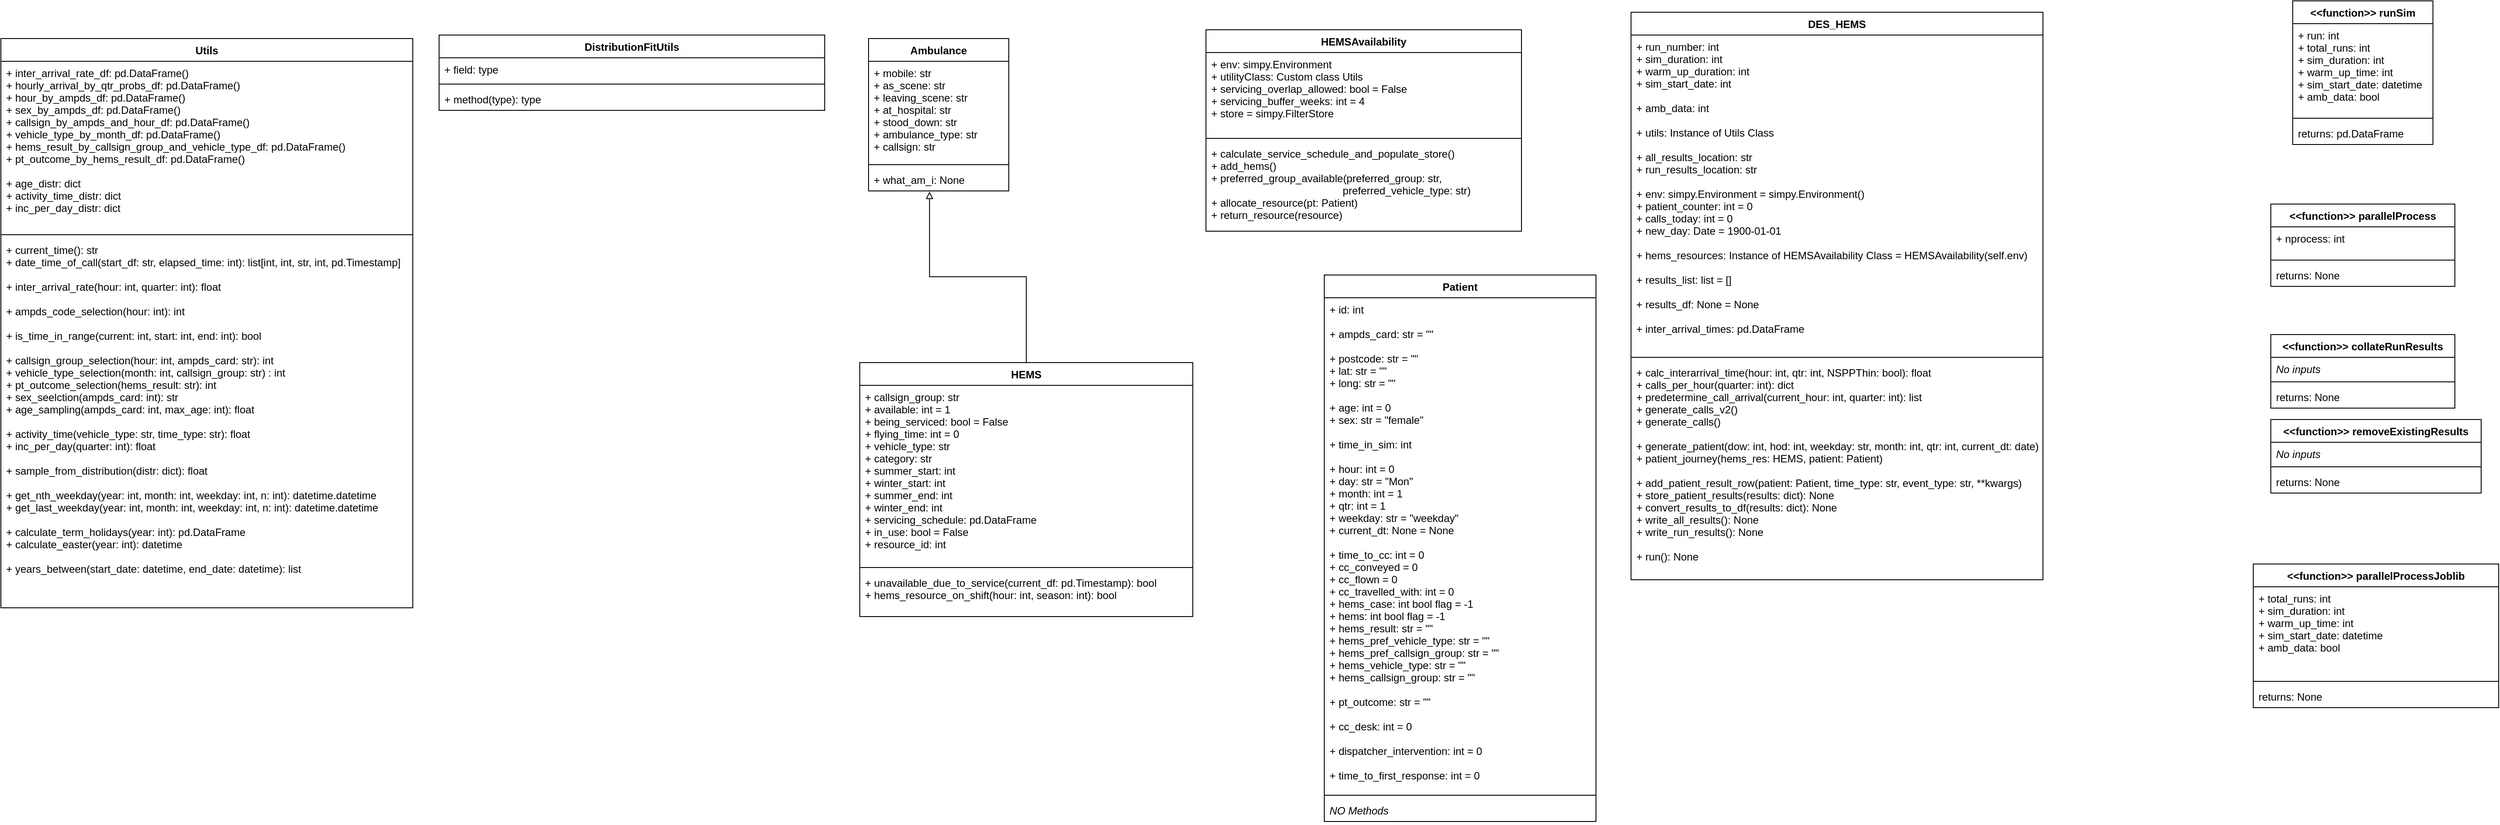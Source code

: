 <mxfile>
    <diagram id="Uhb_bpezcjr28JnNViiC" name="Page-1">
        <mxGraphModel dx="2440" dy="1020" grid="1" gridSize="10" guides="1" tooltips="1" connect="1" arrows="1" fold="1" page="0" pageScale="1" pageWidth="850" pageHeight="1100" math="0" shadow="0">
            <root>
                <mxCell id="0"/>
                <mxCell id="1" parent="0"/>
                <UserObject label="Ambulance" tooltip="This class defines an 'Ambulance'; effectively any resource that responds to a patient/incident. This includes HEMS, which is a child class of Ambulance." id="2">
                    <mxCell style="swimlane;fontStyle=1;align=center;verticalAlign=top;childLayout=stackLayout;horizontal=1;startSize=26;horizontalStack=0;resizeParent=1;resizeParentMax=0;resizeLast=0;collapsible=1;marginBottom=0;" vertex="1" parent="1">
                        <mxGeometry x="40" y="50" width="160" height="174" as="geometry"/>
                    </mxCell>
                </UserObject>
                <mxCell id="3" value="+ mobile: str&#10;+ as_scene: str&#10;+ leaving_scene: str&#10;+ at_hospital: str&#10;+ stood_down: str&#10;+ ambulance_type: str&#10;+ callsign: str" style="text;strokeColor=none;fillColor=none;align=left;verticalAlign=top;spacingLeft=4;spacingRight=4;overflow=hidden;rotatable=0;points=[[0,0.5],[1,0.5]];portConstraint=eastwest;" vertex="1" parent="2">
                    <mxGeometry y="26" width="160" height="114" as="geometry"/>
                </mxCell>
                <mxCell id="4" value="" style="line;strokeWidth=1;fillColor=none;align=left;verticalAlign=middle;spacingTop=-1;spacingLeft=3;spacingRight=3;rotatable=0;labelPosition=right;points=[];portConstraint=eastwest;strokeColor=inherit;" vertex="1" parent="2">
                    <mxGeometry y="140" width="160" height="8" as="geometry"/>
                </mxCell>
                <mxCell id="5" value="+ what_am_i: None" style="text;strokeColor=none;fillColor=none;align=left;verticalAlign=top;spacingLeft=4;spacingRight=4;overflow=hidden;rotatable=0;points=[[0,0.5],[1,0.5]];portConstraint=eastwest;" vertex="1" parent="2">
                    <mxGeometry y="148" width="160" height="26" as="geometry"/>
                </mxCell>
                <UserObject label="HEMS" tooltip="This class defines a HEMS resource" id="6">
                    <mxCell style="swimlane;fontStyle=1;align=center;verticalAlign=top;childLayout=stackLayout;horizontal=1;startSize=26;horizontalStack=0;resizeParent=1;resizeParentMax=0;resizeLast=0;collapsible=1;marginBottom=0;" vertex="1" parent="1">
                        <mxGeometry x="30" y="420" width="380" height="290" as="geometry"/>
                    </mxCell>
                </UserObject>
                <mxCell id="7" value="+ callsign_group: str&#10;+ available: int = 1&#10;+ being_serviced: bool = False&#10;+ flying_time: int = 0&#10;+ vehicle_type: str&#10;+ category: str&#10;+ summer_start: int&#10;+ winter_start: int&#10;+ summer_end: int&#10;+ winter_end: int&#10;+ servicing_schedule: pd.DataFrame&#10;+ in_use: bool = False&#10;+ resource_id: int" style="text;strokeColor=none;fillColor=none;align=left;verticalAlign=top;spacingLeft=4;spacingRight=4;overflow=hidden;rotatable=0;points=[[0,0.5],[1,0.5]];portConstraint=eastwest;" vertex="1" parent="6">
                    <mxGeometry y="26" width="380" height="204" as="geometry"/>
                </mxCell>
                <mxCell id="8" value="" style="line;strokeWidth=1;fillColor=none;align=left;verticalAlign=middle;spacingTop=-1;spacingLeft=3;spacingRight=3;rotatable=0;labelPosition=right;points=[];portConstraint=eastwest;strokeColor=inherit;" vertex="1" parent="6">
                    <mxGeometry y="230" width="380" height="8" as="geometry"/>
                </mxCell>
                <mxCell id="9" value="+ unavailable_due_to_service(current_df: pd.Timestamp): bool&#10;+ hems_resource_on_shift(hour: int, season: int): bool" style="text;strokeColor=none;fillColor=none;align=left;verticalAlign=top;spacingLeft=4;spacingRight=4;overflow=hidden;rotatable=0;points=[[0,0.5],[1,0.5]];portConstraint=eastwest;" vertex="1" parent="6">
                    <mxGeometry y="238" width="380" height="52" as="geometry"/>
                </mxCell>
                <mxCell id="10" style="edgeStyle=orthogonalEdgeStyle;html=1;exitX=0.435;exitY=1.026;exitDx=0;exitDy=0;entryX=0.5;entryY=0;entryDx=0;entryDy=0;endArrow=none;endFill=0;rounded=0;startArrow=block;startFill=0;exitPerimeter=0;" edge="1" parent="1" source="5" target="6">
                    <mxGeometry relative="1" as="geometry"/>
                </mxCell>
                <UserObject label="HEMSAvailability" tooltip="This class is a filter store which can provide HEMS resources based on the time of day and servicing schedule" id="11">
                    <mxCell style="swimlane;fontStyle=1;align=center;verticalAlign=top;childLayout=stackLayout;horizontal=1;startSize=26;horizontalStack=0;resizeParent=1;resizeParentMax=0;resizeLast=0;collapsible=1;marginBottom=0;" vertex="1" parent="1">
                        <mxGeometry x="425" y="40" width="360" height="230" as="geometry"/>
                    </mxCell>
                </UserObject>
                <mxCell id="12" value="+ env: simpy.Environment&#10;+ utilityClass: Custom class Utils&#10;+ servicing_overlap_allowed: bool = False&#10;+ servicing_buffer_weeks: int = 4&#10;+ store = simpy.FilterStore&#10;" style="text;strokeColor=none;fillColor=none;align=left;verticalAlign=top;spacingLeft=4;spacingRight=4;overflow=hidden;rotatable=0;points=[[0,0.5],[1,0.5]];portConstraint=eastwest;" vertex="1" parent="11">
                    <mxGeometry y="26" width="360" height="94" as="geometry"/>
                </mxCell>
                <mxCell id="13" value="" style="line;strokeWidth=1;fillColor=none;align=left;verticalAlign=middle;spacingTop=-1;spacingLeft=3;spacingRight=3;rotatable=0;labelPosition=right;points=[];portConstraint=eastwest;strokeColor=inherit;" vertex="1" parent="11">
                    <mxGeometry y="120" width="360" height="8" as="geometry"/>
                </mxCell>
                <mxCell id="14" value="+ calculate_service_schedule_and_populate_store()&#10;+ add_hems()&#10;+ preferred_group_available(preferred_group: str, &#10;                                              preferred_vehicle_type: str)&#10;+ allocate_resource(pt: Patient)&#10;+ return_resource(resource)" style="text;strokeColor=none;fillColor=none;align=left;verticalAlign=top;spacingLeft=4;spacingRight=4;overflow=hidden;rotatable=0;points=[[0,0.5],[1,0.5]];portConstraint=eastwest;" vertex="1" parent="11">
                    <mxGeometry y="128" width="360" height="102" as="geometry"/>
                </mxCell>
                <mxCell id="15" value="Patient" style="swimlane;fontStyle=1;align=center;verticalAlign=top;childLayout=stackLayout;horizontal=1;startSize=26;horizontalStack=0;resizeParent=1;resizeParentMax=0;resizeLast=0;collapsible=1;marginBottom=0;" vertex="1" parent="1">
                    <mxGeometry x="560" y="320" width="310" height="624" as="geometry"/>
                </mxCell>
                <mxCell id="16" value="+ id: int&#10;&#10;+ ampds_card: str = &quot;&quot;&#10;&#10;+ postcode: str = &quot;&quot;&#10;+ lat: str = &quot;&quot;&#10;+ long: str = &quot;&quot;&#10;&#10;+ age: int = 0&#10;+ sex: str = &quot;female&quot;&#10;&#10;+ time_in_sim: int&#10;&#10;+ hour: int = 0&#10;+ day: str = &quot;Mon&quot;&#10;+ month: int = 1&#10;+ qtr: int = 1&#10;+ weekday: str = &quot;weekday&quot;&#10;+ current_dt: None = None&#10;&#10;+ time_to_cc: int = 0&#10;+ cc_conveyed = 0&#10;+ cc_flown = 0&#10;+ cc_travelled_with: int = 0&#10;+ hems_case: int bool flag = -1&#10;+ hems: int bool flag = -1&#10;+ hems_result: str = &quot;&quot;&#10;+ hems_pref_vehicle_type: str = &quot;&quot;&#10;+ hems_pref_callsign_group: str = &quot;&quot;&#10;+ hems_vehicle_type: str = &quot;&quot;&#10;+ hems_callsign_group: str = &quot;&quot;&#10;&#10;+ pt_outcome: str = &quot;&quot;&#10;&#10;+ cc_desk: int = 0&#10;&#10;+ dispatcher_intervention: int = 0&#10;&#10;+ time_to_first_response: int = 0" style="text;strokeColor=none;fillColor=none;align=left;verticalAlign=top;spacingLeft=4;spacingRight=4;overflow=hidden;rotatable=0;points=[[0,0.5],[1,0.5]];portConstraint=eastwest;" vertex="1" parent="15">
                    <mxGeometry y="26" width="310" height="564" as="geometry"/>
                </mxCell>
                <mxCell id="17" value="" style="line;strokeWidth=1;fillColor=none;align=left;verticalAlign=middle;spacingTop=-1;spacingLeft=3;spacingRight=3;rotatable=0;labelPosition=right;points=[];portConstraint=eastwest;strokeColor=inherit;" vertex="1" parent="15">
                    <mxGeometry y="590" width="310" height="8" as="geometry"/>
                </mxCell>
                <mxCell id="18" value="NO Methods" style="text;strokeColor=none;fillColor=none;align=left;verticalAlign=top;spacingLeft=4;spacingRight=4;overflow=hidden;rotatable=0;points=[[0,0.5],[1,0.5]];portConstraint=eastwest;fontStyle=2" vertex="1" parent="15">
                    <mxGeometry y="598" width="310" height="26" as="geometry"/>
                </mxCell>
                <mxCell id="20" value="DES_HEMS" style="swimlane;fontStyle=1;align=center;verticalAlign=top;childLayout=stackLayout;horizontal=1;startSize=26;horizontalStack=0;resizeParent=1;resizeParentMax=0;resizeLast=0;collapsible=1;marginBottom=0;" vertex="1" parent="1">
                    <mxGeometry x="910" y="20" width="470" height="648" as="geometry"/>
                </mxCell>
                <mxCell id="21" value="+ run_number: int&#10;+ sim_duration: int&#10;+ warm_up_duration: int&#10;+ sim_start_date: int&#10;&#10;+ amb_data: int&#10;&#10;+ utils: Instance of Utils Class&#10;&#10;+ all_results_location: str&#10;+ run_results_location: str&#10;&#10;+ env: simpy.Environment = simpy.Environment() &#10;+ patient_counter: int = 0&#10;+ calls_today: int = 0&#10;+ new_day: Date = 1900-01-01&#10;&#10;+ hems_resources: Instance of HEMSAvailability Class = HEMSAvailability(self.env)&#10;&#10;+ results_list: list = []&#10;&#10;+ results_df: None = None&#10;&#10;+ inter_arrival_times: pd.DataFrame" style="text;strokeColor=none;fillColor=none;align=left;verticalAlign=top;spacingLeft=4;spacingRight=4;overflow=hidden;rotatable=0;points=[[0,0.5],[1,0.5]];portConstraint=eastwest;" vertex="1" parent="20">
                    <mxGeometry y="26" width="470" height="364" as="geometry"/>
                </mxCell>
                <mxCell id="22" value="" style="line;strokeWidth=1;fillColor=none;align=left;verticalAlign=middle;spacingTop=-1;spacingLeft=3;spacingRight=3;rotatable=0;labelPosition=right;points=[];portConstraint=eastwest;strokeColor=inherit;" vertex="1" parent="20">
                    <mxGeometry y="390" width="470" height="8" as="geometry"/>
                </mxCell>
                <mxCell id="23" value="+ calc_interarrival_time(hour: int, qtr: int, NSPPThin: bool): float&#10;+ calls_per_hour(quarter: int): dict&#10;+ predetermine_call_arrival(current_hour: int, quarter: int): list&#10;+ generate_calls_v2()&#10;+ generate_calls()&#10;&#10;+ generate_patient(dow: int, hod: int, weekday: str, month: int, qtr: int, current_dt: date)&#10;+ patient_journey(hems_res: HEMS, patient: Patient)&#10;&#10;+ add_patient_result_row(patient: Patient, time_type: str, event_type: str, **kwargs)&#10;+ store_patient_results(results: dict): None&#10;+ convert_results_to_df(results: dict): None&#10;+ write_all_results(): None&#10;+ write_run_results(): None&#10;&#10;+ run(): None" style="text;strokeColor=none;fillColor=none;align=left;verticalAlign=top;spacingLeft=4;spacingRight=4;overflow=hidden;rotatable=0;points=[[0,0.5],[1,0.5]];portConstraint=eastwest;" vertex="1" parent="20">
                    <mxGeometry y="398" width="470" height="250" as="geometry"/>
                </mxCell>
                <mxCell id="28" value="Utils" style="swimlane;fontStyle=1;align=center;verticalAlign=top;childLayout=stackLayout;horizontal=1;startSize=26;horizontalStack=0;resizeParent=1;resizeParentMax=0;resizeLast=0;collapsible=1;marginBottom=0;" vertex="1" parent="1">
                    <mxGeometry x="-950" y="50" width="470" height="650" as="geometry"/>
                </mxCell>
                <mxCell id="29" value="+ inter_arrival_rate_df: pd.DataFrame()&#10;+ hourly_arrival_by_qtr_probs_df: pd.DataFrame()&#10;+ hour_by_ampds_df: pd.DataFrame()&#10;+ sex_by_ampds_df: pd.DataFrame()&#10;+ callsign_by_ampds_and_hour_df: pd.DataFrame()&#10;+ vehicle_type_by_month_df: pd.DataFrame()&#10;+ hems_result_by_callsign_group_and_vehicle_type_df: pd.DataFrame()&#10;+ pt_outcome_by_hems_result_df: pd.DataFrame()&#10;&#10;+ age_distr: dict&#10;+ activity_time_distr: dict&#10;+ inc_per_day_distr: dict&#10;&#10;" style="text;strokeColor=none;fillColor=none;align=left;verticalAlign=top;spacingLeft=4;spacingRight=4;overflow=hidden;rotatable=0;points=[[0,0.5],[1,0.5]];portConstraint=eastwest;" vertex="1" parent="28">
                    <mxGeometry y="26" width="470" height="194" as="geometry"/>
                </mxCell>
                <mxCell id="30" value="" style="line;strokeWidth=1;fillColor=none;align=left;verticalAlign=middle;spacingTop=-1;spacingLeft=3;spacingRight=3;rotatable=0;labelPosition=right;points=[];portConstraint=eastwest;strokeColor=inherit;" vertex="1" parent="28">
                    <mxGeometry y="220" width="470" height="8" as="geometry"/>
                </mxCell>
                <mxCell id="31" value="+ current_time(): str&#10;+ date_time_of_call(start_df: str, elapsed_time: int): list[int, int, str, int, pd.Timestamp]&#10;&#10;+ inter_arrival_rate(hour: int, quarter: int): float&#10;&#10;+ ampds_code_selection(hour: int): int&#10;&#10;+ is_time_in_range(current: int, start: int, end: int): bool&#10;&#10;+ callsign_group_selection(hour: int, ampds_card: str): int&#10;+ vehicle_type_selection(month: int, callsign_group: str) : int&#10;+ pt_outcome_selection(hems_result: str): int&#10;+ sex_seelction(ampds_card: int): str&#10;+ age_sampling(ampds_card: int, max_age: int): float&#10;&#10;+ activity_time(vehicle_type: str, time_type: str): float&#10;+ inc_per_day(quarter: int): float&#10;&#10;+ sample_from_distribution(distr: dict): float&#10;&#10;+ get_nth_weekday(year: int, month: int, weekday: int, n: int): datetime.datetime&#10;+ get_last_weekday(year: int, month: int, weekday: int, n: int): datetime.datetime&#10;&#10;+ calculate_term_holidays(year: int): pd.DataFrame&#10;+ calculate_easter(year: int): datetime&#10;&#10;+ years_between(start_date: datetime, end_date: datetime): list" style="text;strokeColor=none;fillColor=none;align=left;verticalAlign=top;spacingLeft=4;spacingRight=4;overflow=hidden;rotatable=0;points=[[0,0.5],[1,0.5]];portConstraint=eastwest;" vertex="1" parent="28">
                    <mxGeometry y="228" width="470" height="422" as="geometry"/>
                </mxCell>
                <mxCell id="32" value="DistributionFitUtils" style="swimlane;fontStyle=1;align=center;verticalAlign=top;childLayout=stackLayout;horizontal=1;startSize=26;horizontalStack=0;resizeParent=1;resizeParentMax=0;resizeLast=0;collapsible=1;marginBottom=0;" vertex="1" parent="1">
                    <mxGeometry x="-450" y="46" width="440" height="86" as="geometry"/>
                </mxCell>
                <mxCell id="33" value="+ field: type" style="text;strokeColor=none;fillColor=none;align=left;verticalAlign=top;spacingLeft=4;spacingRight=4;overflow=hidden;rotatable=0;points=[[0,0.5],[1,0.5]];portConstraint=eastwest;" vertex="1" parent="32">
                    <mxGeometry y="26" width="440" height="26" as="geometry"/>
                </mxCell>
                <mxCell id="34" value="" style="line;strokeWidth=1;fillColor=none;align=left;verticalAlign=middle;spacingTop=-1;spacingLeft=3;spacingRight=3;rotatable=0;labelPosition=right;points=[];portConstraint=eastwest;strokeColor=inherit;" vertex="1" parent="32">
                    <mxGeometry y="52" width="440" height="8" as="geometry"/>
                </mxCell>
                <mxCell id="35" value="+ method(type): type" style="text;strokeColor=none;fillColor=none;align=left;verticalAlign=top;spacingLeft=4;spacingRight=4;overflow=hidden;rotatable=0;points=[[0,0.5],[1,0.5]];portConstraint=eastwest;" vertex="1" parent="32">
                    <mxGeometry y="60" width="440" height="26" as="geometry"/>
                </mxCell>
                <mxCell id="40" value="&lt;&lt;function&gt;&gt; runSim" style="swimlane;fontStyle=1;align=center;verticalAlign=top;childLayout=stackLayout;horizontal=1;startSize=26;horizontalStack=0;resizeParent=1;resizeParentMax=0;resizeLast=0;collapsible=1;marginBottom=0;" vertex="1" parent="1">
                    <mxGeometry x="1665" y="7" width="160" height="164" as="geometry"/>
                </mxCell>
                <mxCell id="41" value="+ run: int&#10;+ total_runs: int&#10;+ sim_duration: int&#10;+ warm_up_time: int&#10;+ sim_start_date: datetime&#10;+ amb_data: bool" style="text;strokeColor=none;fillColor=none;align=left;verticalAlign=top;spacingLeft=4;spacingRight=4;overflow=hidden;rotatable=0;points=[[0,0.5],[1,0.5]];portConstraint=eastwest;" vertex="1" parent="40">
                    <mxGeometry y="26" width="160" height="104" as="geometry"/>
                </mxCell>
                <mxCell id="42" value="" style="line;strokeWidth=1;fillColor=none;align=left;verticalAlign=middle;spacingTop=-1;spacingLeft=3;spacingRight=3;rotatable=0;labelPosition=right;points=[];portConstraint=eastwest;strokeColor=inherit;" vertex="1" parent="40">
                    <mxGeometry y="130" width="160" height="8" as="geometry"/>
                </mxCell>
                <mxCell id="43" value="returns: pd.DataFrame" style="text;strokeColor=none;fillColor=none;align=left;verticalAlign=top;spacingLeft=4;spacingRight=4;overflow=hidden;rotatable=0;points=[[0,0.5],[1,0.5]];portConstraint=eastwest;" vertex="1" parent="40">
                    <mxGeometry y="138" width="160" height="26" as="geometry"/>
                </mxCell>
                <mxCell id="44" value="&lt;&lt;function&gt;&gt; parallelProcess" style="swimlane;fontStyle=1;align=center;verticalAlign=top;childLayout=stackLayout;horizontal=1;startSize=26;horizontalStack=0;resizeParent=1;resizeParentMax=0;resizeLast=0;collapsible=1;marginBottom=0;" vertex="1" parent="1">
                    <mxGeometry x="1640" y="239" width="210" height="94" as="geometry"/>
                </mxCell>
                <mxCell id="45" value="+ nprocess: int" style="text;strokeColor=none;fillColor=none;align=left;verticalAlign=top;spacingLeft=4;spacingRight=4;overflow=hidden;rotatable=0;points=[[0,0.5],[1,0.5]];portConstraint=eastwest;" vertex="1" parent="44">
                    <mxGeometry y="26" width="210" height="34" as="geometry"/>
                </mxCell>
                <mxCell id="46" value="" style="line;strokeWidth=1;fillColor=none;align=left;verticalAlign=middle;spacingTop=-1;spacingLeft=3;spacingRight=3;rotatable=0;labelPosition=right;points=[];portConstraint=eastwest;strokeColor=inherit;" vertex="1" parent="44">
                    <mxGeometry y="60" width="210" height="8" as="geometry"/>
                </mxCell>
                <mxCell id="47" value="returns: None" style="text;strokeColor=none;fillColor=none;align=left;verticalAlign=top;spacingLeft=4;spacingRight=4;overflow=hidden;rotatable=0;points=[[0,0.5],[1,0.5]];portConstraint=eastwest;" vertex="1" parent="44">
                    <mxGeometry y="68" width="210" height="26" as="geometry"/>
                </mxCell>
                <mxCell id="48" value="&lt;&lt;function&gt;&gt; collateRunResults" style="swimlane;fontStyle=1;align=center;verticalAlign=top;childLayout=stackLayout;horizontal=1;startSize=26;horizontalStack=0;resizeParent=1;resizeParentMax=0;resizeLast=0;collapsible=1;marginBottom=0;" vertex="1" parent="1">
                    <mxGeometry x="1640" y="388" width="210" height="84" as="geometry"/>
                </mxCell>
                <mxCell id="49" value="No inputs" style="text;strokeColor=none;fillColor=none;align=left;verticalAlign=top;spacingLeft=4;spacingRight=4;overflow=hidden;rotatable=0;points=[[0,0.5],[1,0.5]];portConstraint=eastwest;fontStyle=2" vertex="1" parent="48">
                    <mxGeometry y="26" width="210" height="24" as="geometry"/>
                </mxCell>
                <mxCell id="50" value="" style="line;strokeWidth=1;fillColor=none;align=left;verticalAlign=middle;spacingTop=-1;spacingLeft=3;spacingRight=3;rotatable=0;labelPosition=right;points=[];portConstraint=eastwest;strokeColor=inherit;" vertex="1" parent="48">
                    <mxGeometry y="50" width="210" height="8" as="geometry"/>
                </mxCell>
                <mxCell id="51" value="returns: None" style="text;strokeColor=none;fillColor=none;align=left;verticalAlign=top;spacingLeft=4;spacingRight=4;overflow=hidden;rotatable=0;points=[[0,0.5],[1,0.5]];portConstraint=eastwest;" vertex="1" parent="48">
                    <mxGeometry y="58" width="210" height="26" as="geometry"/>
                </mxCell>
                <mxCell id="52" value="&lt;&lt;function&gt;&gt; removeExistingResults" style="swimlane;fontStyle=1;align=center;verticalAlign=top;childLayout=stackLayout;horizontal=1;startSize=26;horizontalStack=0;resizeParent=1;resizeParentMax=0;resizeLast=0;collapsible=1;marginBottom=0;" vertex="1" parent="1">
                    <mxGeometry x="1640" y="485" width="240" height="84" as="geometry"/>
                </mxCell>
                <mxCell id="53" value="No inputs" style="text;strokeColor=none;fillColor=none;align=left;verticalAlign=top;spacingLeft=4;spacingRight=4;overflow=hidden;rotatable=0;points=[[0,0.5],[1,0.5]];portConstraint=eastwest;fontStyle=2" vertex="1" parent="52">
                    <mxGeometry y="26" width="240" height="24" as="geometry"/>
                </mxCell>
                <mxCell id="54" value="" style="line;strokeWidth=1;fillColor=none;align=left;verticalAlign=middle;spacingTop=-1;spacingLeft=3;spacingRight=3;rotatable=0;labelPosition=right;points=[];portConstraint=eastwest;strokeColor=inherit;" vertex="1" parent="52">
                    <mxGeometry y="50" width="240" height="8" as="geometry"/>
                </mxCell>
                <mxCell id="55" value="returns: None" style="text;strokeColor=none;fillColor=none;align=left;verticalAlign=top;spacingLeft=4;spacingRight=4;overflow=hidden;rotatable=0;points=[[0,0.5],[1,0.5]];portConstraint=eastwest;" vertex="1" parent="52">
                    <mxGeometry y="58" width="240" height="26" as="geometry"/>
                </mxCell>
                <mxCell id="56" value="&lt;&lt;function&gt;&gt; parallelProcessJoblib" style="swimlane;fontStyle=1;align=center;verticalAlign=top;childLayout=stackLayout;horizontal=1;startSize=26;horizontalStack=0;resizeParent=1;resizeParentMax=0;resizeLast=0;collapsible=1;marginBottom=0;" vertex="1" parent="1">
                    <mxGeometry x="1620" y="650" width="280" height="164" as="geometry"/>
                </mxCell>
                <mxCell id="57" value="+ total_runs: int&#10;+ sim_duration: int&#10;+ warm_up_time: int&#10;+ sim_start_date: datetime&#10;+ amb_data: bool" style="text;strokeColor=none;fillColor=none;align=left;verticalAlign=top;spacingLeft=4;spacingRight=4;overflow=hidden;rotatable=0;points=[[0,0.5],[1,0.5]];portConstraint=eastwest;" vertex="1" parent="56">
                    <mxGeometry y="26" width="280" height="104" as="geometry"/>
                </mxCell>
                <mxCell id="58" value="" style="line;strokeWidth=1;fillColor=none;align=left;verticalAlign=middle;spacingTop=-1;spacingLeft=3;spacingRight=3;rotatable=0;labelPosition=right;points=[];portConstraint=eastwest;strokeColor=inherit;" vertex="1" parent="56">
                    <mxGeometry y="130" width="280" height="8" as="geometry"/>
                </mxCell>
                <mxCell id="59" value="returns: None" style="text;strokeColor=none;fillColor=none;align=left;verticalAlign=top;spacingLeft=4;spacingRight=4;overflow=hidden;rotatable=0;points=[[0,0.5],[1,0.5]];portConstraint=eastwest;" vertex="1" parent="56">
                    <mxGeometry y="138" width="280" height="26" as="geometry"/>
                </mxCell>
            </root>
        </mxGraphModel>
    </diagram>
</mxfile>
